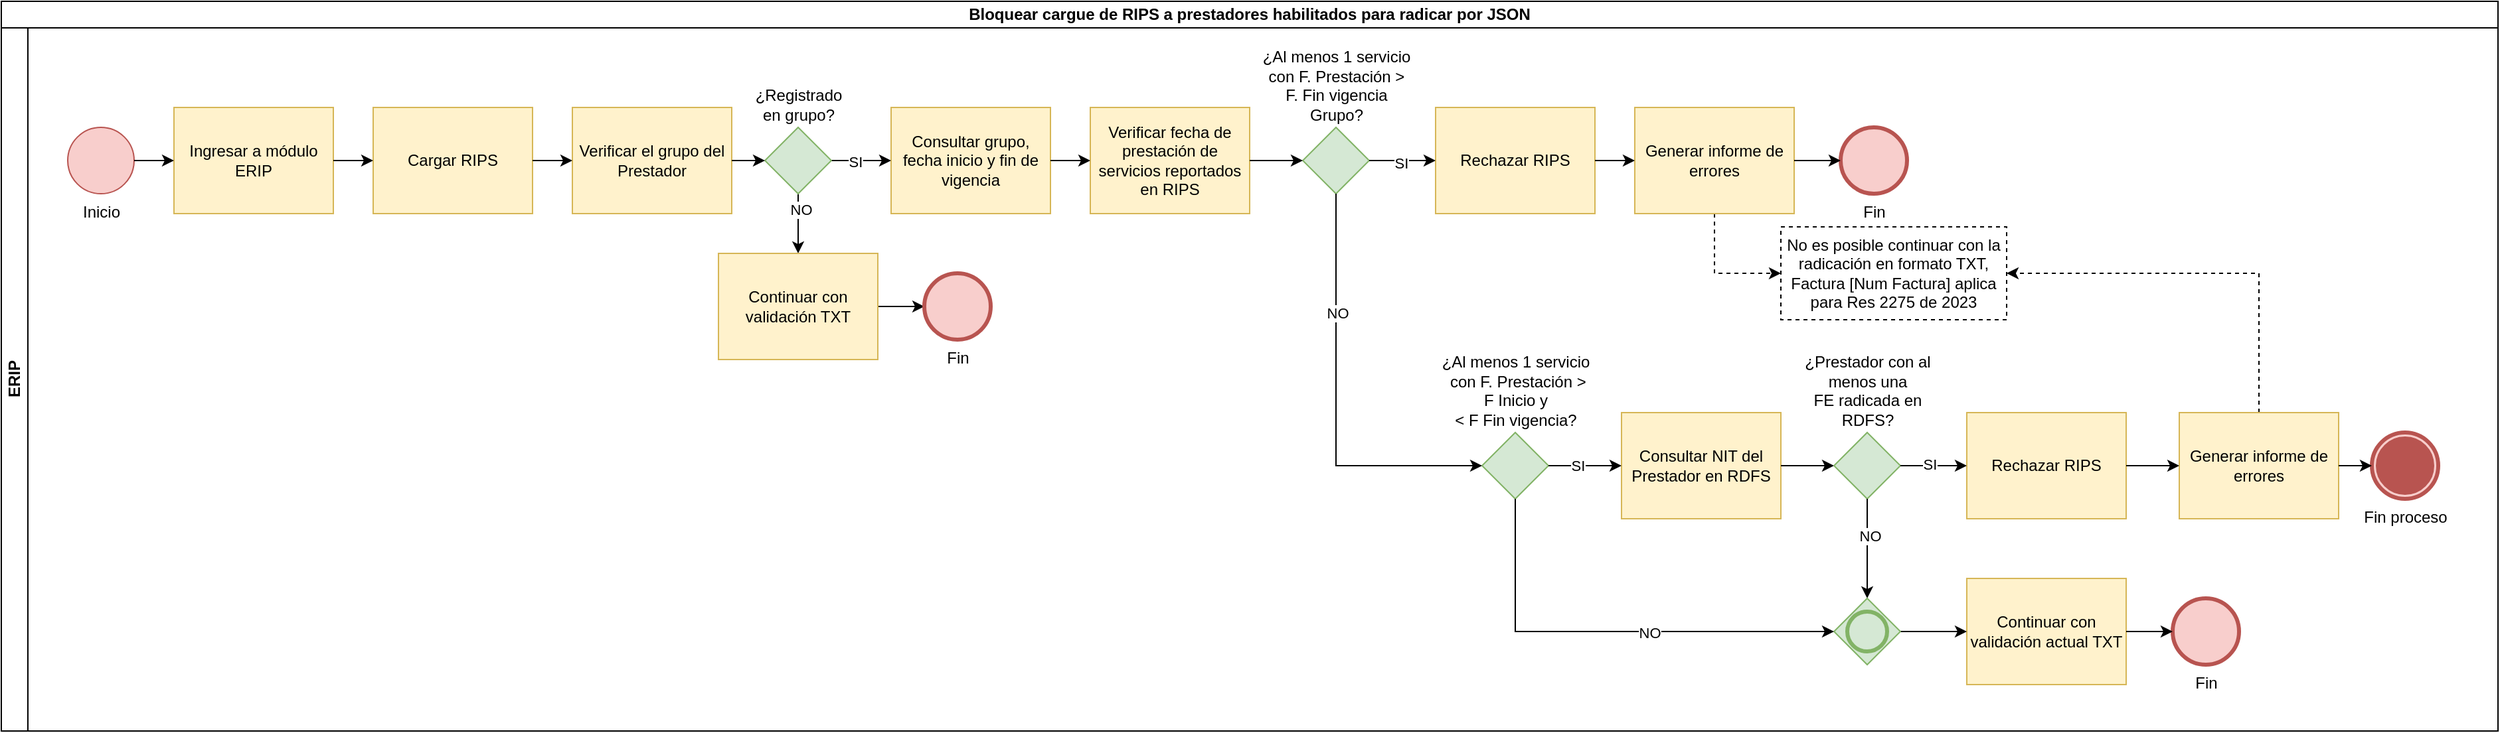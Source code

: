 <mxfile version="26.0.11">
  <diagram name="Página-1" id="IzcBNpV-TcDbyqbWDkPF">
    <mxGraphModel dx="1434" dy="746" grid="1" gridSize="10" guides="1" tooltips="1" connect="1" arrows="1" fold="1" page="1" pageScale="1" pageWidth="2910" pageHeight="1030" math="0" shadow="0">
      <root>
        <mxCell id="0" />
        <mxCell id="1" parent="0" />
        <mxCell id="76ABHnYeCyXwxMc0oEed-1" value="Bloquear cargue de RIPS a prestadores habilitados para radicar por JSON" style="swimlane;html=1;childLayout=stackLayout;resizeParent=1;resizeParentMax=0;horizontal=1;startSize=20;horizontalStack=0;whiteSpace=wrap;" parent="1" vertex="1">
          <mxGeometry x="130" y="80" width="1880" height="550" as="geometry" />
        </mxCell>
        <mxCell id="76ABHnYeCyXwxMc0oEed-2" value="ERIP" style="swimlane;html=1;startSize=20;horizontal=0;" parent="76ABHnYeCyXwxMc0oEed-1" vertex="1">
          <mxGeometry y="20" width="1880" height="530" as="geometry" />
        </mxCell>
        <mxCell id="76ABHnYeCyXwxMc0oEed-5" value="Inicio" style="points=[[0.145,0.145,0],[0.5,0,0],[0.855,0.145,0],[1,0.5,0],[0.855,0.855,0],[0.5,1,0],[0.145,0.855,0],[0,0.5,0]];shape=mxgraph.bpmn.event;html=1;verticalLabelPosition=bottom;labelBackgroundColor=#ffffff;verticalAlign=top;align=center;perimeter=ellipsePerimeter;outlineConnect=0;aspect=fixed;outline=standard;symbol=general;fillColor=#f8cecc;strokeColor=#b85450;" parent="76ABHnYeCyXwxMc0oEed-2" vertex="1">
          <mxGeometry x="50" y="75" width="50" height="50" as="geometry" />
        </mxCell>
        <mxCell id="76ABHnYeCyXwxMc0oEed-7" value="Ingresar a módulo ERIP" style="points=[[0.25,0,0],[0.5,0,0],[0.75,0,0],[1,0.25,0],[1,0.5,0],[1,0.75,0],[0.75,1,0],[0.5,1,0],[0.25,1,0],[0,0.75,0],[0,0.5,0],[0,0.25,0]];shape=mxgraph.bpmn.task2;whiteSpace=wrap;rectStyle=rounded;size=10;html=1;container=1;expand=0;collapsible=0;taskMarker=user;fillColor=#fff2cc;strokeColor=#d6b656;" parent="76ABHnYeCyXwxMc0oEed-2" vertex="1">
          <mxGeometry x="130" y="60" width="120" height="80" as="geometry" />
        </mxCell>
        <mxCell id="76ABHnYeCyXwxMc0oEed-6" style="edgeStyle=orthogonalEdgeStyle;rounded=0;orthogonalLoop=1;jettySize=auto;html=1;" parent="76ABHnYeCyXwxMc0oEed-2" source="76ABHnYeCyXwxMc0oEed-5" target="76ABHnYeCyXwxMc0oEed-7" edge="1">
          <mxGeometry relative="1" as="geometry">
            <mxPoint x="170" y="100" as="targetPoint" />
          </mxGeometry>
        </mxCell>
        <mxCell id="76ABHnYeCyXwxMc0oEed-9" value="Cargar RIPS" style="points=[[0.25,0,0],[0.5,0,0],[0.75,0,0],[1,0.25,0],[1,0.5,0],[1,0.75,0],[0.75,1,0],[0.5,1,0],[0.25,1,0],[0,0.75,0],[0,0.5,0],[0,0.25,0]];shape=mxgraph.bpmn.task2;whiteSpace=wrap;rectStyle=rounded;size=10;html=1;container=1;expand=0;collapsible=0;taskMarker=user;fillColor=#fff2cc;strokeColor=#d6b656;" parent="76ABHnYeCyXwxMc0oEed-2" vertex="1">
          <mxGeometry x="280" y="60" width="120" height="80" as="geometry" />
        </mxCell>
        <mxCell id="76ABHnYeCyXwxMc0oEed-8" style="edgeStyle=orthogonalEdgeStyle;rounded=0;orthogonalLoop=1;jettySize=auto;html=1;" parent="76ABHnYeCyXwxMc0oEed-2" source="76ABHnYeCyXwxMc0oEed-7" target="76ABHnYeCyXwxMc0oEed-9" edge="1">
          <mxGeometry relative="1" as="geometry">
            <mxPoint x="300" y="100" as="targetPoint" />
          </mxGeometry>
        </mxCell>
        <mxCell id="76ABHnYeCyXwxMc0oEed-11" value="Verificar el grupo del Prestador" style="points=[[0.25,0,0],[0.5,0,0],[0.75,0,0],[1,0.25,0],[1,0.5,0],[1,0.75,0],[0.75,1,0],[0.5,1,0],[0.25,1,0],[0,0.75,0],[0,0.5,0],[0,0.25,0]];shape=mxgraph.bpmn.task2;whiteSpace=wrap;rectStyle=rounded;size=10;html=1;container=1;expand=0;collapsible=0;taskMarker=script;fillColor=#fff2cc;strokeColor=#d6b656;" parent="76ABHnYeCyXwxMc0oEed-2" vertex="1">
          <mxGeometry x="430" y="60" width="120" height="80" as="geometry" />
        </mxCell>
        <mxCell id="76ABHnYeCyXwxMc0oEed-10" style="edgeStyle=orthogonalEdgeStyle;rounded=0;orthogonalLoop=1;jettySize=auto;html=1;" parent="76ABHnYeCyXwxMc0oEed-2" source="76ABHnYeCyXwxMc0oEed-9" target="76ABHnYeCyXwxMc0oEed-11" edge="1">
          <mxGeometry relative="1" as="geometry">
            <mxPoint x="440" y="100" as="targetPoint" />
          </mxGeometry>
        </mxCell>
        <mxCell id="76ABHnYeCyXwxMc0oEed-15" value="Consultar grupo, fecha inicio y fin de vigencia" style="points=[[0.25,0,0],[0.5,0,0],[0.75,0,0],[1,0.25,0],[1,0.5,0],[1,0.75,0],[0.75,1,0],[0.5,1,0],[0.25,1,0],[0,0.75,0],[0,0.5,0],[0,0.25,0]];shape=mxgraph.bpmn.task2;whiteSpace=wrap;rectStyle=rounded;size=10;html=1;container=1;expand=0;collapsible=0;taskMarker=script;fillColor=#fff2cc;strokeColor=#d6b656;" parent="76ABHnYeCyXwxMc0oEed-2" vertex="1">
          <mxGeometry x="670" y="60" width="120" height="80" as="geometry" />
        </mxCell>
        <mxCell id="76ABHnYeCyXwxMc0oEed-22" value="Verificar fecha de prestación de servicios reportados en RIPS" style="points=[[0.25,0,0],[0.5,0,0],[0.75,0,0],[1,0.25,0],[1,0.5,0],[1,0.75,0],[0.75,1,0],[0.5,1,0],[0.25,1,0],[0,0.75,0],[0,0.5,0],[0,0.25,0]];shape=mxgraph.bpmn.task2;whiteSpace=wrap;rectStyle=rounded;size=10;html=1;container=1;expand=0;collapsible=0;taskMarker=script;fillColor=#fff2cc;strokeColor=#d6b656;" parent="76ABHnYeCyXwxMc0oEed-2" vertex="1">
          <mxGeometry x="820" y="60" width="120" height="80" as="geometry" />
        </mxCell>
        <mxCell id="76ABHnYeCyXwxMc0oEed-21" style="edgeStyle=orthogonalEdgeStyle;rounded=0;orthogonalLoop=1;jettySize=auto;html=1;" parent="76ABHnYeCyXwxMc0oEed-2" source="76ABHnYeCyXwxMc0oEed-15" target="76ABHnYeCyXwxMc0oEed-22" edge="1">
          <mxGeometry relative="1" as="geometry">
            <mxPoint x="860" y="100" as="targetPoint" />
          </mxGeometry>
        </mxCell>
        <mxCell id="76ABHnYeCyXwxMc0oEed-25" value="¿Al menos 1 servicio &lt;br&gt;con F. Prestación &amp;gt; &lt;br&gt;F. Fin vigencia &lt;br&gt;Grupo?" style="points=[[0.25,0.25,0],[0.5,0,0],[0.75,0.25,0],[1,0.5,0],[0.75,0.75,0],[0.5,1,0],[0.25,0.75,0],[0,0.5,0]];shape=mxgraph.bpmn.gateway2;html=1;verticalLabelPosition=top;labelBackgroundColor=#ffffff;verticalAlign=bottom;align=center;perimeter=rhombusPerimeter;outlineConnect=0;outline=none;symbol=none;fillColor=#d5e8d4;strokeColor=#82b366;labelPosition=center;" parent="76ABHnYeCyXwxMc0oEed-2" vertex="1">
          <mxGeometry x="980" y="75" width="50" height="50" as="geometry" />
        </mxCell>
        <mxCell id="76ABHnYeCyXwxMc0oEed-24" style="edgeStyle=orthogonalEdgeStyle;rounded=0;orthogonalLoop=1;jettySize=auto;html=1;" parent="76ABHnYeCyXwxMc0oEed-2" source="76ABHnYeCyXwxMc0oEed-22" target="76ABHnYeCyXwxMc0oEed-25" edge="1">
          <mxGeometry relative="1" as="geometry">
            <mxPoint x="990" y="100" as="targetPoint" />
          </mxGeometry>
        </mxCell>
        <mxCell id="76ABHnYeCyXwxMc0oEed-27" value="Rechazar RIPS" style="points=[[0.25,0,0],[0.5,0,0],[0.75,0,0],[1,0.25,0],[1,0.5,0],[1,0.75,0],[0.75,1,0],[0.5,1,0],[0.25,1,0],[0,0.75,0],[0,0.5,0],[0,0.25,0]];shape=mxgraph.bpmn.task2;whiteSpace=wrap;rectStyle=rounded;size=10;html=1;container=1;expand=0;collapsible=0;taskMarker=script;fillColor=#fff2cc;strokeColor=#d6b656;" parent="76ABHnYeCyXwxMc0oEed-2" vertex="1">
          <mxGeometry x="1080" y="60" width="120" height="80" as="geometry" />
        </mxCell>
        <mxCell id="76ABHnYeCyXwxMc0oEed-26" style="edgeStyle=orthogonalEdgeStyle;rounded=0;orthogonalLoop=1;jettySize=auto;html=1;" parent="76ABHnYeCyXwxMc0oEed-2" source="76ABHnYeCyXwxMc0oEed-25" target="76ABHnYeCyXwxMc0oEed-27" edge="1">
          <mxGeometry relative="1" as="geometry">
            <mxPoint x="1100" y="100" as="targetPoint" />
          </mxGeometry>
        </mxCell>
        <mxCell id="76ABHnYeCyXwxMc0oEed-28" value="SI" style="edgeLabel;html=1;align=center;verticalAlign=middle;resizable=0;points=[];" parent="76ABHnYeCyXwxMc0oEed-26" vertex="1" connectable="0">
          <mxGeometry x="-0.04" y="-2" relative="1" as="geometry">
            <mxPoint as="offset" />
          </mxGeometry>
        </mxCell>
        <mxCell id="76ABHnYeCyXwxMc0oEed-34" style="edgeStyle=orthogonalEdgeStyle;rounded=0;orthogonalLoop=1;jettySize=auto;html=1;entryX=0;entryY=0.5;entryDx=0;entryDy=0;dashed=1;" parent="76ABHnYeCyXwxMc0oEed-2" source="76ABHnYeCyXwxMc0oEed-30" target="76ABHnYeCyXwxMc0oEed-33" edge="1">
          <mxGeometry relative="1" as="geometry" />
        </mxCell>
        <mxCell id="76ABHnYeCyXwxMc0oEed-30" value="Generar informe de errores" style="points=[[0.25,0,0],[0.5,0,0],[0.75,0,0],[1,0.25,0],[1,0.5,0],[1,0.75,0],[0.75,1,0],[0.5,1,0],[0.25,1,0],[0,0.75,0],[0,0.5,0],[0,0.25,0]];shape=mxgraph.bpmn.task2;whiteSpace=wrap;rectStyle=rounded;size=10;html=1;container=1;expand=0;collapsible=0;taskMarker=script;fillColor=#fff2cc;strokeColor=#d6b656;" parent="76ABHnYeCyXwxMc0oEed-2" vertex="1">
          <mxGeometry x="1230" y="60" width="120" height="80" as="geometry" />
        </mxCell>
        <mxCell id="76ABHnYeCyXwxMc0oEed-29" style="edgeStyle=orthogonalEdgeStyle;rounded=0;orthogonalLoop=1;jettySize=auto;html=1;" parent="76ABHnYeCyXwxMc0oEed-2" source="76ABHnYeCyXwxMc0oEed-27" target="76ABHnYeCyXwxMc0oEed-30" edge="1">
          <mxGeometry relative="1" as="geometry">
            <mxPoint x="1250" y="100" as="targetPoint" />
          </mxGeometry>
        </mxCell>
        <mxCell id="76ABHnYeCyXwxMc0oEed-33" value="No es posible continuar con la radicación en formato TXT, Factura [Num Factura] aplica para Res 2275 de 2023" style="text;html=1;align=center;verticalAlign=middle;whiteSpace=wrap;rounded=0;dashed=1;strokeColor=default;" parent="76ABHnYeCyXwxMc0oEed-2" vertex="1">
          <mxGeometry x="1340" y="150" width="170" height="70" as="geometry" />
        </mxCell>
        <mxCell id="76ABHnYeCyXwxMc0oEed-36" value="¿Al menos 1 servicio&lt;br&gt;&amp;nbsp;con F. Prestación &amp;gt; &lt;br&gt;F Inicio y &lt;br&gt;&amp;lt; F Fin vigencia?" style="points=[[0.25,0.25,0],[0.5,0,0],[0.75,0.25,0],[1,0.5,0],[0.75,0.75,0],[0.5,1,0],[0.25,0.75,0],[0,0.5,0]];shape=mxgraph.bpmn.gateway2;html=1;verticalLabelPosition=top;labelBackgroundColor=#ffffff;verticalAlign=bottom;align=center;perimeter=rhombusPerimeter;outlineConnect=0;outline=none;symbol=none;fillColor=#d5e8d4;strokeColor=#82b366;labelPosition=center;" parent="76ABHnYeCyXwxMc0oEed-2" vertex="1">
          <mxGeometry x="1115" y="305" width="50" height="50" as="geometry" />
        </mxCell>
        <mxCell id="76ABHnYeCyXwxMc0oEed-35" style="edgeStyle=orthogonalEdgeStyle;rounded=0;orthogonalLoop=1;jettySize=auto;html=1;exitX=0.5;exitY=1;exitDx=0;exitDy=0;exitPerimeter=0;entryX=0;entryY=0.5;entryDx=0;entryDy=0;entryPerimeter=0;" parent="76ABHnYeCyXwxMc0oEed-2" source="76ABHnYeCyXwxMc0oEed-25" target="76ABHnYeCyXwxMc0oEed-36" edge="1">
          <mxGeometry relative="1" as="geometry">
            <mxPoint x="1005" y="190" as="targetPoint" />
          </mxGeometry>
        </mxCell>
        <mxCell id="76ABHnYeCyXwxMc0oEed-37" value="NO" style="edgeLabel;html=1;align=center;verticalAlign=middle;resizable=0;points=[];" parent="76ABHnYeCyXwxMc0oEed-35" vertex="1" connectable="0">
          <mxGeometry x="-0.429" y="1" relative="1" as="geometry">
            <mxPoint as="offset" />
          </mxGeometry>
        </mxCell>
        <mxCell id="76ABHnYeCyXwxMc0oEed-39" value="Continuar con validación actual TXT" style="points=[[0.25,0,0],[0.5,0,0],[0.75,0,0],[1,0.25,0],[1,0.5,0],[1,0.75,0],[0.75,1,0],[0.5,1,0],[0.25,1,0],[0,0.75,0],[0,0.5,0],[0,0.25,0]];shape=mxgraph.bpmn.task2;whiteSpace=wrap;rectStyle=rounded;size=10;html=1;container=1;expand=0;collapsible=0;taskMarker=script;fillColor=#fff2cc;strokeColor=#d6b656;" parent="76ABHnYeCyXwxMc0oEed-2" vertex="1">
          <mxGeometry x="1480" y="415" width="120" height="80" as="geometry" />
        </mxCell>
        <mxCell id="76ABHnYeCyXwxMc0oEed-45" value="Consultar NIT del Prestador en RDFS" style="points=[[0.25,0,0],[0.5,0,0],[0.75,0,0],[1,0.25,0],[1,0.5,0],[1,0.75,0],[0.75,1,0],[0.5,1,0],[0.25,1,0],[0,0.75,0],[0,0.5,0],[0,0.25,0]];shape=mxgraph.bpmn.task2;whiteSpace=wrap;rectStyle=rounded;size=10;html=1;container=1;expand=0;collapsible=0;taskMarker=script;fillColor=#fff2cc;strokeColor=#d6b656;" parent="76ABHnYeCyXwxMc0oEed-2" vertex="1">
          <mxGeometry x="1220" y="290" width="120" height="80" as="geometry" />
        </mxCell>
        <mxCell id="76ABHnYeCyXwxMc0oEed-44" style="edgeStyle=orthogonalEdgeStyle;rounded=0;orthogonalLoop=1;jettySize=auto;html=1;" parent="76ABHnYeCyXwxMc0oEed-2" source="76ABHnYeCyXwxMc0oEed-36" target="76ABHnYeCyXwxMc0oEed-45" edge="1">
          <mxGeometry relative="1" as="geometry">
            <mxPoint x="1230" y="330" as="targetPoint" />
          </mxGeometry>
        </mxCell>
        <mxCell id="76ABHnYeCyXwxMc0oEed-46" value="SI" style="edgeLabel;html=1;align=center;verticalAlign=middle;resizable=0;points=[];" parent="76ABHnYeCyXwxMc0oEed-44" vertex="1" connectable="0">
          <mxGeometry x="-0.2" relative="1" as="geometry">
            <mxPoint as="offset" />
          </mxGeometry>
        </mxCell>
        <mxCell id="76ABHnYeCyXwxMc0oEed-47" style="edgeStyle=orthogonalEdgeStyle;rounded=0;orthogonalLoop=1;jettySize=auto;html=1;" parent="76ABHnYeCyXwxMc0oEed-2" source="76ABHnYeCyXwxMc0oEed-45" target="76ABHnYeCyXwxMc0oEed-49" edge="1">
          <mxGeometry relative="1" as="geometry">
            <mxPoint x="1370" y="330" as="targetPoint" />
          </mxGeometry>
        </mxCell>
        <mxCell id="76ABHnYeCyXwxMc0oEed-49" value="¿Prestador con al &lt;br&gt;menos una &lt;br&gt;FE radicada en &lt;br&gt;RDFS?" style="points=[[0.25,0.25,0],[0.5,0,0],[0.75,0.25,0],[1,0.5,0],[0.75,0.75,0],[0.5,1,0],[0.25,0.75,0],[0,0.5,0]];shape=mxgraph.bpmn.gateway2;html=1;verticalLabelPosition=top;labelBackgroundColor=#ffffff;verticalAlign=bottom;align=center;perimeter=rhombusPerimeter;outlineConnect=0;outline=none;symbol=none;fillColor=#d5e8d4;strokeColor=#82b366;labelPosition=center;" parent="76ABHnYeCyXwxMc0oEed-2" vertex="1">
          <mxGeometry x="1380" y="305" width="50" height="50" as="geometry" />
        </mxCell>
        <mxCell id="76ABHnYeCyXwxMc0oEed-51" value="Rechazar RIPS" style="points=[[0.25,0,0],[0.5,0,0],[0.75,0,0],[1,0.25,0],[1,0.5,0],[1,0.75,0],[0.75,1,0],[0.5,1,0],[0.25,1,0],[0,0.75,0],[0,0.5,0],[0,0.25,0]];shape=mxgraph.bpmn.task2;whiteSpace=wrap;rectStyle=rounded;size=10;html=1;container=1;expand=0;collapsible=0;taskMarker=script;fillColor=#fff2cc;strokeColor=#d6b656;" parent="76ABHnYeCyXwxMc0oEed-2" vertex="1">
          <mxGeometry x="1480" y="290" width="120" height="80" as="geometry" />
        </mxCell>
        <mxCell id="76ABHnYeCyXwxMc0oEed-50" style="edgeStyle=orthogonalEdgeStyle;rounded=0;orthogonalLoop=1;jettySize=auto;html=1;" parent="76ABHnYeCyXwxMc0oEed-2" source="76ABHnYeCyXwxMc0oEed-49" target="76ABHnYeCyXwxMc0oEed-51" edge="1">
          <mxGeometry relative="1" as="geometry">
            <mxPoint x="1490" y="330" as="targetPoint" />
          </mxGeometry>
        </mxCell>
        <mxCell id="76ABHnYeCyXwxMc0oEed-54" value="SI" style="edgeLabel;html=1;align=center;verticalAlign=middle;resizable=0;points=[];" parent="76ABHnYeCyXwxMc0oEed-50" vertex="1" connectable="0">
          <mxGeometry x="-0.12" y="1" relative="1" as="geometry">
            <mxPoint as="offset" />
          </mxGeometry>
        </mxCell>
        <mxCell id="76ABHnYeCyXwxMc0oEed-55" style="edgeStyle=orthogonalEdgeStyle;rounded=0;orthogonalLoop=1;jettySize=auto;html=1;entryX=0.5;entryY=0;entryDx=0;entryDy=0;entryPerimeter=0;" parent="76ABHnYeCyXwxMc0oEed-2" source="76ABHnYeCyXwxMc0oEed-49" target="76ABHnYeCyXwxMc0oEed-58" edge="1">
          <mxGeometry relative="1" as="geometry">
            <mxPoint x="1405" y="410" as="targetPoint" />
          </mxGeometry>
        </mxCell>
        <mxCell id="76ABHnYeCyXwxMc0oEed-62" value="NO" style="edgeLabel;html=1;align=center;verticalAlign=middle;resizable=0;points=[];" parent="76ABHnYeCyXwxMc0oEed-55" vertex="1" connectable="0">
          <mxGeometry x="-0.253" y="2" relative="1" as="geometry">
            <mxPoint as="offset" />
          </mxGeometry>
        </mxCell>
        <mxCell id="76ABHnYeCyXwxMc0oEed-59" style="edgeStyle=orthogonalEdgeStyle;rounded=0;orthogonalLoop=1;jettySize=auto;html=1;" parent="76ABHnYeCyXwxMc0oEed-2" source="76ABHnYeCyXwxMc0oEed-58" target="76ABHnYeCyXwxMc0oEed-39" edge="1">
          <mxGeometry relative="1" as="geometry" />
        </mxCell>
        <mxCell id="76ABHnYeCyXwxMc0oEed-58" value="" style="points=[[0.25,0.25,0],[0.5,0,0],[0.75,0.25,0],[1,0.5,0],[0.75,0.75,0],[0.5,1,0],[0.25,0.75,0],[0,0.5,0]];shape=mxgraph.bpmn.gateway2;html=1;verticalLabelPosition=bottom;labelBackgroundColor=#ffffff;verticalAlign=top;align=center;perimeter=rhombusPerimeter;outlineConnect=0;outline=end;symbol=general;fillColor=#d5e8d4;strokeColor=#82b366;" parent="76ABHnYeCyXwxMc0oEed-2" vertex="1">
          <mxGeometry x="1380" y="430" width="50" height="50" as="geometry" />
        </mxCell>
        <mxCell id="76ABHnYeCyXwxMc0oEed-60" style="edgeStyle=orthogonalEdgeStyle;rounded=0;orthogonalLoop=1;jettySize=auto;html=1;entryX=0;entryY=0.5;entryDx=0;entryDy=0;entryPerimeter=0;exitX=0.5;exitY=1;exitDx=0;exitDy=0;exitPerimeter=0;" parent="76ABHnYeCyXwxMc0oEed-2" source="76ABHnYeCyXwxMc0oEed-36" target="76ABHnYeCyXwxMc0oEed-58" edge="1">
          <mxGeometry relative="1" as="geometry" />
        </mxCell>
        <mxCell id="76ABHnYeCyXwxMc0oEed-61" value="NO" style="edgeLabel;html=1;align=center;verticalAlign=middle;resizable=0;points=[];" parent="76ABHnYeCyXwxMc0oEed-60" vertex="1" connectable="0">
          <mxGeometry x="0.182" y="-1" relative="1" as="geometry">
            <mxPoint as="offset" />
          </mxGeometry>
        </mxCell>
        <mxCell id="76ABHnYeCyXwxMc0oEed-67" style="edgeStyle=orthogonalEdgeStyle;rounded=0;orthogonalLoop=1;jettySize=auto;html=1;entryX=1;entryY=0.5;entryDx=0;entryDy=0;dashed=1;" parent="76ABHnYeCyXwxMc0oEed-2" source="76ABHnYeCyXwxMc0oEed-66" target="76ABHnYeCyXwxMc0oEed-33" edge="1">
          <mxGeometry relative="1" as="geometry">
            <Array as="points">
              <mxPoint x="1700" y="185" />
            </Array>
          </mxGeometry>
        </mxCell>
        <mxCell id="76ABHnYeCyXwxMc0oEed-66" value="Generar informe de errores" style="points=[[0.25,0,0],[0.5,0,0],[0.75,0,0],[1,0.25,0],[1,0.5,0],[1,0.75,0],[0.75,1,0],[0.5,1,0],[0.25,1,0],[0,0.75,0],[0,0.5,0],[0,0.25,0]];shape=mxgraph.bpmn.task2;whiteSpace=wrap;rectStyle=rounded;size=10;html=1;container=1;expand=0;collapsible=0;taskMarker=script;fillColor=#fff2cc;strokeColor=#d6b656;" parent="76ABHnYeCyXwxMc0oEed-2" vertex="1">
          <mxGeometry x="1640" y="290" width="120" height="80" as="geometry" />
        </mxCell>
        <mxCell id="76ABHnYeCyXwxMc0oEed-65" style="edgeStyle=orthogonalEdgeStyle;rounded=0;orthogonalLoop=1;jettySize=auto;html=1;" parent="76ABHnYeCyXwxMc0oEed-2" source="76ABHnYeCyXwxMc0oEed-51" target="76ABHnYeCyXwxMc0oEed-66" edge="1">
          <mxGeometry relative="1" as="geometry">
            <mxPoint x="1640" y="330" as="targetPoint" />
          </mxGeometry>
        </mxCell>
        <mxCell id="76ABHnYeCyXwxMc0oEed-14" style="edgeStyle=orthogonalEdgeStyle;rounded=0;orthogonalLoop=1;jettySize=auto;html=1;" parent="1" source="76ABHnYeCyXwxMc0oEed-13" target="76ABHnYeCyXwxMc0oEed-15" edge="1">
          <mxGeometry relative="1" as="geometry">
            <mxPoint x="830" y="200" as="targetPoint" />
          </mxGeometry>
        </mxCell>
        <mxCell id="76ABHnYeCyXwxMc0oEed-16" value="SI" style="edgeLabel;html=1;align=center;verticalAlign=middle;resizable=0;points=[];" parent="76ABHnYeCyXwxMc0oEed-14" vertex="1" connectable="0">
          <mxGeometry x="-0.2" y="-1" relative="1" as="geometry">
            <mxPoint as="offset" />
          </mxGeometry>
        </mxCell>
        <mxCell id="76ABHnYeCyXwxMc0oEed-17" style="edgeStyle=orthogonalEdgeStyle;rounded=0;orthogonalLoop=1;jettySize=auto;html=1;" parent="1" source="76ABHnYeCyXwxMc0oEed-13" target="76ABHnYeCyXwxMc0oEed-18" edge="1">
          <mxGeometry relative="1" as="geometry">
            <mxPoint x="730" y="310" as="targetPoint" />
          </mxGeometry>
        </mxCell>
        <mxCell id="76ABHnYeCyXwxMc0oEed-23" value="NO" style="edgeLabel;html=1;align=center;verticalAlign=middle;resizable=0;points=[];" parent="76ABHnYeCyXwxMc0oEed-17" vertex="1" connectable="0">
          <mxGeometry x="-0.467" y="2" relative="1" as="geometry">
            <mxPoint as="offset" />
          </mxGeometry>
        </mxCell>
        <mxCell id="76ABHnYeCyXwxMc0oEed-13" value="¿Registrado &lt;br&gt;en grupo?" style="points=[[0.25,0.25,0],[0.5,0,0],[0.75,0.25,0],[1,0.5,0],[0.75,0.75,0],[0.5,1,0],[0.25,0.75,0],[0,0.5,0]];shape=mxgraph.bpmn.gateway2;html=1;verticalLabelPosition=top;labelBackgroundColor=#ffffff;verticalAlign=bottom;align=center;perimeter=rhombusPerimeter;outlineConnect=0;outline=none;symbol=none;fillColor=#d5e8d4;strokeColor=#82b366;labelPosition=center;" parent="1" vertex="1">
          <mxGeometry x="705" y="175" width="50" height="50" as="geometry" />
        </mxCell>
        <mxCell id="76ABHnYeCyXwxMc0oEed-12" style="edgeStyle=orthogonalEdgeStyle;rounded=0;orthogonalLoop=1;jettySize=auto;html=1;" parent="1" source="76ABHnYeCyXwxMc0oEed-11" target="76ABHnYeCyXwxMc0oEed-13" edge="1">
          <mxGeometry relative="1" as="geometry">
            <mxPoint x="730" y="200" as="targetPoint" />
          </mxGeometry>
        </mxCell>
        <mxCell id="76ABHnYeCyXwxMc0oEed-19" style="edgeStyle=orthogonalEdgeStyle;rounded=0;orthogonalLoop=1;jettySize=auto;html=1;" parent="1" source="76ABHnYeCyXwxMc0oEed-18" target="76ABHnYeCyXwxMc0oEed-20" edge="1">
          <mxGeometry relative="1" as="geometry">
            <mxPoint x="850" y="310" as="targetPoint" />
          </mxGeometry>
        </mxCell>
        <mxCell id="76ABHnYeCyXwxMc0oEed-18" value="Continuar con validación TXT" style="points=[[0.25,0,0],[0.5,0,0],[0.75,0,0],[1,0.25,0],[1,0.5,0],[1,0.75,0],[0.75,1,0],[0.5,1,0],[0.25,1,0],[0,0.75,0],[0,0.5,0],[0,0.25,0]];shape=mxgraph.bpmn.task2;whiteSpace=wrap;rectStyle=rounded;size=10;html=1;container=1;expand=0;collapsible=0;taskMarker=script;fillColor=#fff2cc;strokeColor=#d6b656;" parent="1" vertex="1">
          <mxGeometry x="670" y="270" width="120" height="80" as="geometry" />
        </mxCell>
        <mxCell id="76ABHnYeCyXwxMc0oEed-20" value="Fin" style="points=[[0.145,0.145,0],[0.5,0,0],[0.855,0.145,0],[1,0.5,0],[0.855,0.855,0],[0.5,1,0],[0.145,0.855,0],[0,0.5,0]];shape=mxgraph.bpmn.event;html=1;verticalLabelPosition=bottom;labelBackgroundColor=#ffffff;verticalAlign=top;align=center;perimeter=ellipsePerimeter;outlineConnect=0;aspect=fixed;outline=end;symbol=terminate2;fillColor=#f8cecc;strokeColor=#b85450;" parent="1" vertex="1">
          <mxGeometry x="825" y="285" width="50" height="50" as="geometry" />
        </mxCell>
        <mxCell id="76ABHnYeCyXwxMc0oEed-32" value="Fin" style="points=[[0.145,0.145,0],[0.5,0,0],[0.855,0.145,0],[1,0.5,0],[0.855,0.855,0],[0.5,1,0],[0.145,0.855,0],[0,0.5,0]];shape=mxgraph.bpmn.event;html=1;verticalLabelPosition=bottom;labelBackgroundColor=#ffffff;verticalAlign=top;align=center;perimeter=ellipsePerimeter;outlineConnect=0;aspect=fixed;outline=end;symbol=terminate2;fillColor=#f8cecc;strokeColor=#b85450;" parent="1" vertex="1">
          <mxGeometry x="1515" y="175" width="50" height="50" as="geometry" />
        </mxCell>
        <mxCell id="76ABHnYeCyXwxMc0oEed-31" style="edgeStyle=orthogonalEdgeStyle;rounded=0;orthogonalLoop=1;jettySize=auto;html=1;" parent="1" source="76ABHnYeCyXwxMc0oEed-30" target="76ABHnYeCyXwxMc0oEed-32" edge="1">
          <mxGeometry relative="1" as="geometry">
            <mxPoint x="1540" y="200" as="targetPoint" />
          </mxGeometry>
        </mxCell>
        <mxCell id="76ABHnYeCyXwxMc0oEed-64" value="Fin" style="points=[[0.145,0.145,0],[0.5,0,0],[0.855,0.145,0],[1,0.5,0],[0.855,0.855,0],[0.5,1,0],[0.145,0.855,0],[0,0.5,0]];shape=mxgraph.bpmn.event;html=1;verticalLabelPosition=bottom;labelBackgroundColor=#ffffff;verticalAlign=top;align=center;perimeter=ellipsePerimeter;outlineConnect=0;aspect=fixed;outline=end;symbol=terminate2;fillColor=#f8cecc;strokeColor=#b85450;" parent="1" vertex="1">
          <mxGeometry x="1765" y="530" width="50" height="50" as="geometry" />
        </mxCell>
        <mxCell id="76ABHnYeCyXwxMc0oEed-63" style="edgeStyle=orthogonalEdgeStyle;rounded=0;orthogonalLoop=1;jettySize=auto;html=1;" parent="1" source="76ABHnYeCyXwxMc0oEed-39" target="76ABHnYeCyXwxMc0oEed-64" edge="1">
          <mxGeometry relative="1" as="geometry">
            <mxPoint x="1790" y="555" as="targetPoint" />
          </mxGeometry>
        </mxCell>
        <mxCell id="76ABHnYeCyXwxMc0oEed-69" value="Fin proceso" style="points=[[0.145,0.145,0],[0.5,0,0],[0.855,0.145,0],[1,0.5,0],[0.855,0.855,0],[0.5,1,0],[0.145,0.855,0],[0,0.5,0]];shape=mxgraph.bpmn.event;html=1;verticalLabelPosition=bottom;labelBackgroundColor=#ffffff;verticalAlign=top;align=center;perimeter=ellipsePerimeter;outlineConnect=0;aspect=fixed;outline=end;symbol=terminate;fillColor=#f8cecc;strokeColor=#b85450;" parent="1" vertex="1">
          <mxGeometry x="1915" y="405" width="50" height="50" as="geometry" />
        </mxCell>
        <mxCell id="76ABHnYeCyXwxMc0oEed-68" style="edgeStyle=orthogonalEdgeStyle;rounded=0;orthogonalLoop=1;jettySize=auto;html=1;" parent="1" source="76ABHnYeCyXwxMc0oEed-66" target="76ABHnYeCyXwxMc0oEed-69" edge="1">
          <mxGeometry relative="1" as="geometry">
            <mxPoint x="1940" y="430" as="targetPoint" />
          </mxGeometry>
        </mxCell>
      </root>
    </mxGraphModel>
  </diagram>
</mxfile>
